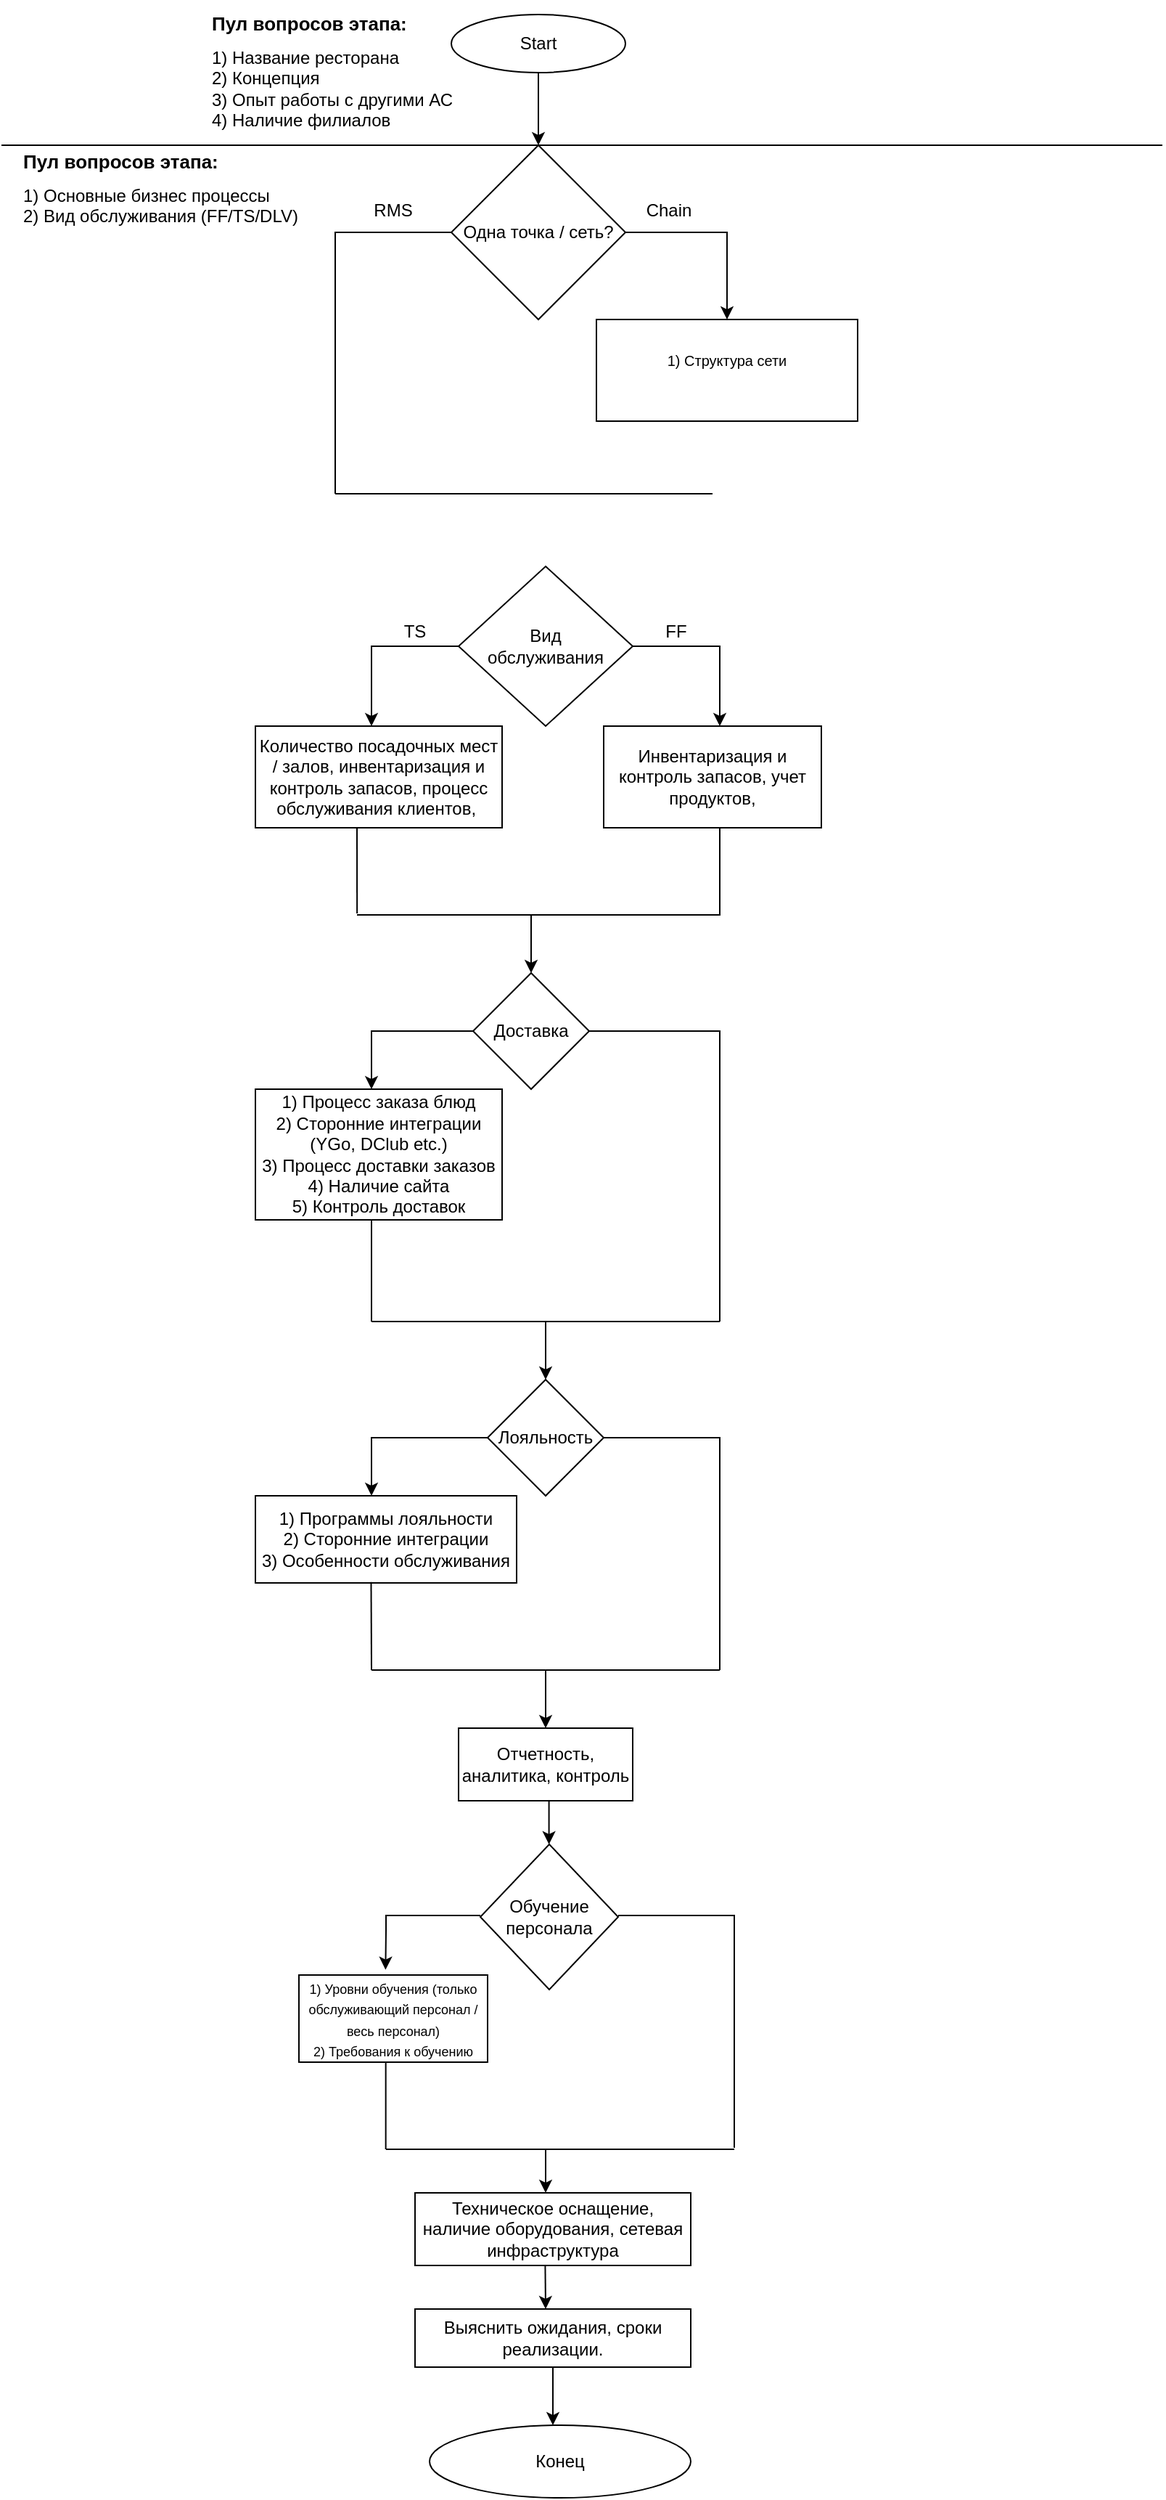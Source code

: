 <mxfile version="22.1.7" type="github">
  <diagram id="C5RBs43oDa-KdzZeNtuy" name="Page-1">
    <mxGraphModel dx="683" dy="355" grid="1" gridSize="10" guides="1" tooltips="1" connect="1" arrows="1" fold="1" page="1" pageScale="1" pageWidth="827" pageHeight="1169" math="0" shadow="0">
      <root>
        <mxCell id="WIyWlLk6GJQsqaUBKTNV-0" />
        <mxCell id="WIyWlLk6GJQsqaUBKTNV-1" parent="WIyWlLk6GJQsqaUBKTNV-0" />
        <mxCell id="uVAq0LSg07FsffcZLCgM-0" value="Start" style="ellipse;whiteSpace=wrap;html=1;" vertex="1" parent="WIyWlLk6GJQsqaUBKTNV-1">
          <mxGeometry x="320" y="30" width="120" height="40" as="geometry" />
        </mxCell>
        <mxCell id="uVAq0LSg07FsffcZLCgM-1" value="" style="endArrow=classic;html=1;rounded=0;exitX=0.5;exitY=1;exitDx=0;exitDy=0;entryX=0.5;entryY=0;entryDx=0;entryDy=0;" edge="1" parent="WIyWlLk6GJQsqaUBKTNV-1" source="uVAq0LSg07FsffcZLCgM-0" target="uVAq0LSg07FsffcZLCgM-2">
          <mxGeometry width="50" height="50" relative="1" as="geometry">
            <mxPoint x="390" y="410" as="sourcePoint" />
            <mxPoint x="390" y="120" as="targetPoint" />
          </mxGeometry>
        </mxCell>
        <mxCell id="uVAq0LSg07FsffcZLCgM-2" value="Одна точка / сеть?" style="rhombus;whiteSpace=wrap;html=1;" vertex="1" parent="WIyWlLk6GJQsqaUBKTNV-1">
          <mxGeometry x="320" y="120" width="120" height="120" as="geometry" />
        </mxCell>
        <mxCell id="uVAq0LSg07FsffcZLCgM-3" value="" style="endArrow=classic;html=1;rounded=0;exitX=1;exitY=0.5;exitDx=0;exitDy=0;" edge="1" parent="WIyWlLk6GJQsqaUBKTNV-1" source="uVAq0LSg07FsffcZLCgM-2">
          <mxGeometry width="50" height="50" relative="1" as="geometry">
            <mxPoint x="390" y="410" as="sourcePoint" />
            <mxPoint x="510" y="240" as="targetPoint" />
            <Array as="points">
              <mxPoint x="510" y="180" />
            </Array>
          </mxGeometry>
        </mxCell>
        <mxCell id="uVAq0LSg07FsffcZLCgM-5" value="RMS" style="text;html=1;strokeColor=none;fillColor=none;align=center;verticalAlign=middle;whiteSpace=wrap;rounded=0;" vertex="1" parent="WIyWlLk6GJQsqaUBKTNV-1">
          <mxGeometry x="250" y="150" width="60" height="30" as="geometry" />
        </mxCell>
        <mxCell id="uVAq0LSg07FsffcZLCgM-6" value="Chain" style="text;html=1;strokeColor=none;fillColor=none;align=center;verticalAlign=middle;whiteSpace=wrap;rounded=0;" vertex="1" parent="WIyWlLk6GJQsqaUBKTNV-1">
          <mxGeometry x="440" y="150" width="60" height="30" as="geometry" />
        </mxCell>
        <mxCell id="uVAq0LSg07FsffcZLCgM-16" style="edgeStyle=orthogonalEdgeStyle;rounded=0;orthogonalLoop=1;jettySize=auto;html=1;exitX=0;exitY=0.5;exitDx=0;exitDy=0;" edge="1" parent="WIyWlLk6GJQsqaUBKTNV-1" source="uVAq0LSg07FsffcZLCgM-7">
          <mxGeometry relative="1" as="geometry">
            <mxPoint x="325" y="465" as="targetPoint" />
          </mxGeometry>
        </mxCell>
        <mxCell id="uVAq0LSg07FsffcZLCgM-7" value="Вид&lt;br&gt;обслуживания" style="rhombus;whiteSpace=wrap;html=1;" vertex="1" parent="WIyWlLk6GJQsqaUBKTNV-1">
          <mxGeometry x="325" y="410" width="120" height="110" as="geometry" />
        </mxCell>
        <mxCell id="uVAq0LSg07FsffcZLCgM-8" value="" style="endArrow=classic;html=1;rounded=0;exitX=0;exitY=0.5;exitDx=0;exitDy=0;" edge="1" parent="WIyWlLk6GJQsqaUBKTNV-1" source="uVAq0LSg07FsffcZLCgM-7">
          <mxGeometry width="50" height="50" relative="1" as="geometry">
            <mxPoint x="535" y="580" as="sourcePoint" />
            <mxPoint x="265" y="520" as="targetPoint" />
            <Array as="points">
              <mxPoint x="265" y="465" />
            </Array>
          </mxGeometry>
        </mxCell>
        <mxCell id="uVAq0LSg07FsffcZLCgM-9" value="" style="endArrow=classic;html=1;rounded=0;exitX=1;exitY=0.5;exitDx=0;exitDy=0;" edge="1" parent="WIyWlLk6GJQsqaUBKTNV-1" source="uVAq0LSg07FsffcZLCgM-7">
          <mxGeometry width="50" height="50" relative="1" as="geometry">
            <mxPoint x="535" y="580" as="sourcePoint" />
            <mxPoint x="505" y="520" as="targetPoint" />
            <Array as="points">
              <mxPoint x="505" y="465" />
            </Array>
          </mxGeometry>
        </mxCell>
        <mxCell id="uVAq0LSg07FsffcZLCgM-10" value="&lt;h1 style=&quot;font-size: 13px;&quot;&gt;Пул вопросов этапа:&lt;/h1&gt;&lt;div&gt;1) Название ресторана&lt;/div&gt;&lt;div&gt;2) Концепция&lt;/div&gt;&lt;div&gt;3) Опыт работы с другими АС&lt;/div&gt;&lt;div&gt;4) Наличие филиалов&lt;/div&gt;" style="text;html=1;strokeColor=none;fillColor=none;spacing=5;spacingTop=-20;whiteSpace=wrap;overflow=hidden;rounded=0;" vertex="1" parent="WIyWlLk6GJQsqaUBKTNV-1">
          <mxGeometry x="150" y="30" width="290" height="80" as="geometry" />
        </mxCell>
        <mxCell id="uVAq0LSg07FsffcZLCgM-11" value="" style="endArrow=none;html=1;rounded=0;" edge="1" parent="WIyWlLk6GJQsqaUBKTNV-1">
          <mxGeometry width="50" height="50" relative="1" as="geometry">
            <mxPoint x="10" y="120" as="sourcePoint" />
            <mxPoint x="810" y="120" as="targetPoint" />
          </mxGeometry>
        </mxCell>
        <mxCell id="uVAq0LSg07FsffcZLCgM-15" value="&lt;h1 style=&quot;font-size: 13px;&quot;&gt;Пул вопросов этапа:&lt;/h1&gt;&lt;div&gt;1) Основные бизнес процессы&lt;/div&gt;&lt;div&gt;2) Вид обслуживания (FF/TS/DLV)&lt;/div&gt;&lt;div&gt;&lt;br&gt;&lt;/div&gt;" style="text;html=1;strokeColor=none;fillColor=none;spacing=5;spacingTop=-20;whiteSpace=wrap;overflow=hidden;rounded=0;" vertex="1" parent="WIyWlLk6GJQsqaUBKTNV-1">
          <mxGeometry x="20" y="125" width="210" height="55" as="geometry" />
        </mxCell>
        <mxCell id="uVAq0LSg07FsffcZLCgM-17" value="FF" style="text;html=1;strokeColor=none;fillColor=none;align=center;verticalAlign=middle;whiteSpace=wrap;rounded=0;" vertex="1" parent="WIyWlLk6GJQsqaUBKTNV-1">
          <mxGeometry x="445" y="440" width="60" height="30" as="geometry" />
        </mxCell>
        <mxCell id="uVAq0LSg07FsffcZLCgM-18" value="TS" style="text;html=1;strokeColor=none;fillColor=none;align=center;verticalAlign=middle;whiteSpace=wrap;rounded=0;" vertex="1" parent="WIyWlLk6GJQsqaUBKTNV-1">
          <mxGeometry x="265" y="440" width="60" height="30" as="geometry" />
        </mxCell>
        <mxCell id="uVAq0LSg07FsffcZLCgM-27" value="Количество посадочных мест / залов, инвентаризация и контроль запасов, процесс обслуживания клиентов,&amp;nbsp;" style="rounded=0;whiteSpace=wrap;html=1;" vertex="1" parent="WIyWlLk6GJQsqaUBKTNV-1">
          <mxGeometry x="185" y="520" width="170" height="70" as="geometry" />
        </mxCell>
        <mxCell id="uVAq0LSg07FsffcZLCgM-28" value="Инвентаризация и контроль запасов, учет продуктов," style="rounded=0;whiteSpace=wrap;html=1;" vertex="1" parent="WIyWlLk6GJQsqaUBKTNV-1">
          <mxGeometry x="425" y="520" width="150" height="70" as="geometry" />
        </mxCell>
        <mxCell id="uVAq0LSg07FsffcZLCgM-32" value="" style="endArrow=none;html=1;rounded=0;entryX=0.5;entryY=1;entryDx=0;entryDy=0;" edge="1" parent="WIyWlLk6GJQsqaUBKTNV-1">
          <mxGeometry width="50" height="50" relative="1" as="geometry">
            <mxPoint x="255" y="650" as="sourcePoint" />
            <mxPoint x="505" y="590" as="targetPoint" />
            <Array as="points">
              <mxPoint x="505" y="650" />
            </Array>
          </mxGeometry>
        </mxCell>
        <mxCell id="uVAq0LSg07FsffcZLCgM-33" value="" style="endArrow=none;html=1;rounded=0;entryX=0.429;entryY=1.014;entryDx=0;entryDy=0;entryPerimeter=0;" edge="1" parent="WIyWlLk6GJQsqaUBKTNV-1">
          <mxGeometry width="50" height="50" relative="1" as="geometry">
            <mxPoint x="255.07" y="649.02" as="sourcePoint" />
            <mxPoint x="255.0" y="590" as="targetPoint" />
          </mxGeometry>
        </mxCell>
        <mxCell id="uVAq0LSg07FsffcZLCgM-34" value="" style="endArrow=classic;html=1;rounded=0;" edge="1" parent="WIyWlLk6GJQsqaUBKTNV-1">
          <mxGeometry width="50" height="50" relative="1" as="geometry">
            <mxPoint x="375" y="650" as="sourcePoint" />
            <mxPoint x="375" y="690" as="targetPoint" />
          </mxGeometry>
        </mxCell>
        <mxCell id="uVAq0LSg07FsffcZLCgM-35" value="Доставка" style="rhombus;whiteSpace=wrap;html=1;" vertex="1" parent="WIyWlLk6GJQsqaUBKTNV-1">
          <mxGeometry x="335" y="690" width="80" height="80" as="geometry" />
        </mxCell>
        <mxCell id="uVAq0LSg07FsffcZLCgM-36" value="" style="endArrow=classic;html=1;rounded=0;exitX=0;exitY=0.5;exitDx=0;exitDy=0;" edge="1" parent="WIyWlLk6GJQsqaUBKTNV-1" source="uVAq0LSg07FsffcZLCgM-35">
          <mxGeometry width="50" height="50" relative="1" as="geometry">
            <mxPoint x="535" y="660" as="sourcePoint" />
            <mxPoint x="265" y="770" as="targetPoint" />
            <Array as="points">
              <mxPoint x="265" y="730" />
            </Array>
          </mxGeometry>
        </mxCell>
        <mxCell id="uVAq0LSg07FsffcZLCgM-37" value="1) Процесс заказа блюд&lt;br&gt;2) Сторонние интеграции (YGo, DClub etc.)&lt;br&gt;3) Процесс доставки заказов&lt;br&gt;4) Наличие сайта&lt;br&gt;5) Контроль доставок" style="rounded=0;whiteSpace=wrap;html=1;" vertex="1" parent="WIyWlLk6GJQsqaUBKTNV-1">
          <mxGeometry x="185" y="770" width="170" height="90" as="geometry" />
        </mxCell>
        <mxCell id="uVAq0LSg07FsffcZLCgM-41" value="" style="endArrow=none;html=1;rounded=0;exitX=1;exitY=0.5;exitDx=0;exitDy=0;" edge="1" parent="WIyWlLk6GJQsqaUBKTNV-1" source="uVAq0LSg07FsffcZLCgM-35">
          <mxGeometry width="50" height="50" relative="1" as="geometry">
            <mxPoint x="535" y="860" as="sourcePoint" />
            <mxPoint x="505" y="930" as="targetPoint" />
            <Array as="points">
              <mxPoint x="505" y="730" />
            </Array>
          </mxGeometry>
        </mxCell>
        <mxCell id="uVAq0LSg07FsffcZLCgM-42" value="" style="endArrow=none;html=1;rounded=0;exitX=0.5;exitY=1;exitDx=0;exitDy=0;" edge="1" parent="WIyWlLk6GJQsqaUBKTNV-1">
          <mxGeometry width="50" height="50" relative="1" as="geometry">
            <mxPoint x="265" y="860" as="sourcePoint" />
            <mxPoint x="265" y="930" as="targetPoint" />
            <Array as="points">
              <mxPoint x="265" y="900" />
            </Array>
          </mxGeometry>
        </mxCell>
        <mxCell id="uVAq0LSg07FsffcZLCgM-43" value="" style="endArrow=none;html=1;rounded=0;" edge="1" parent="WIyWlLk6GJQsqaUBKTNV-1">
          <mxGeometry width="50" height="50" relative="1" as="geometry">
            <mxPoint x="265" y="930" as="sourcePoint" />
            <mxPoint x="505" y="930" as="targetPoint" />
          </mxGeometry>
        </mxCell>
        <mxCell id="uVAq0LSg07FsffcZLCgM-44" value="" style="endArrow=classic;html=1;rounded=0;" edge="1" parent="WIyWlLk6GJQsqaUBKTNV-1">
          <mxGeometry width="50" height="50" relative="1" as="geometry">
            <mxPoint x="385" y="930" as="sourcePoint" />
            <mxPoint x="385" y="970" as="targetPoint" />
          </mxGeometry>
        </mxCell>
        <mxCell id="uVAq0LSg07FsffcZLCgM-46" value="Лояльность" style="rhombus;whiteSpace=wrap;html=1;" vertex="1" parent="WIyWlLk6GJQsqaUBKTNV-1">
          <mxGeometry x="345" y="970" width="80" height="80" as="geometry" />
        </mxCell>
        <mxCell id="uVAq0LSg07FsffcZLCgM-47" value="" style="endArrow=classic;html=1;rounded=0;exitX=0;exitY=0.5;exitDx=0;exitDy=0;" edge="1" parent="WIyWlLk6GJQsqaUBKTNV-1" source="uVAq0LSg07FsffcZLCgM-46">
          <mxGeometry width="50" height="50" relative="1" as="geometry">
            <mxPoint x="345" y="1030" as="sourcePoint" />
            <mxPoint x="265" y="1050" as="targetPoint" />
            <Array as="points">
              <mxPoint x="265" y="1010" />
            </Array>
          </mxGeometry>
        </mxCell>
        <mxCell id="uVAq0LSg07FsffcZLCgM-48" value="1) Программы лояльности&lt;br&gt;2) Сторонние интеграции&lt;br&gt;3) Особенности обслуживания" style="rounded=0;whiteSpace=wrap;html=1;" vertex="1" parent="WIyWlLk6GJQsqaUBKTNV-1">
          <mxGeometry x="185" y="1050" width="180" height="60" as="geometry" />
        </mxCell>
        <mxCell id="uVAq0LSg07FsffcZLCgM-49" value="" style="endArrow=none;html=1;rounded=0;exitX=1;exitY=0.5;exitDx=0;exitDy=0;" edge="1" parent="WIyWlLk6GJQsqaUBKTNV-1">
          <mxGeometry width="50" height="50" relative="1" as="geometry">
            <mxPoint x="425" y="1010" as="sourcePoint" />
            <mxPoint x="505" y="1170" as="targetPoint" />
            <Array as="points">
              <mxPoint x="505" y="1010" />
            </Array>
          </mxGeometry>
        </mxCell>
        <mxCell id="uVAq0LSg07FsffcZLCgM-50" value="" style="endArrow=none;html=1;rounded=0;" edge="1" parent="WIyWlLk6GJQsqaUBKTNV-1">
          <mxGeometry width="50" height="50" relative="1" as="geometry">
            <mxPoint x="265" y="1170" as="sourcePoint" />
            <mxPoint x="505" y="1170" as="targetPoint" />
          </mxGeometry>
        </mxCell>
        <mxCell id="uVAq0LSg07FsffcZLCgM-51" value="" style="endArrow=none;html=1;rounded=0;entryX=0.443;entryY=0.989;entryDx=0;entryDy=0;entryPerimeter=0;" edge="1" parent="WIyWlLk6GJQsqaUBKTNV-1" target="uVAq0LSg07FsffcZLCgM-48">
          <mxGeometry width="50" height="50" relative="1" as="geometry">
            <mxPoint x="265" y="1170" as="sourcePoint" />
            <mxPoint x="425" y="1040" as="targetPoint" />
          </mxGeometry>
        </mxCell>
        <mxCell id="uVAq0LSg07FsffcZLCgM-52" value="" style="endArrow=classic;html=1;rounded=0;" edge="1" parent="WIyWlLk6GJQsqaUBKTNV-1">
          <mxGeometry width="50" height="50" relative="1" as="geometry">
            <mxPoint x="385" y="1170" as="sourcePoint" />
            <mxPoint x="385" y="1210" as="targetPoint" />
          </mxGeometry>
        </mxCell>
        <mxCell id="uVAq0LSg07FsffcZLCgM-53" value="Отчетность, аналитика, контроль" style="rounded=0;whiteSpace=wrap;html=1;" vertex="1" parent="WIyWlLk6GJQsqaUBKTNV-1">
          <mxGeometry x="325" y="1210" width="120" height="50" as="geometry" />
        </mxCell>
        <mxCell id="uVAq0LSg07FsffcZLCgM-54" style="edgeStyle=orthogonalEdgeStyle;rounded=0;orthogonalLoop=1;jettySize=auto;html=1;exitX=0.5;exitY=1;exitDx=0;exitDy=0;" edge="1" parent="WIyWlLk6GJQsqaUBKTNV-1" source="uVAq0LSg07FsffcZLCgM-53" target="uVAq0LSg07FsffcZLCgM-53">
          <mxGeometry relative="1" as="geometry" />
        </mxCell>
        <mxCell id="uVAq0LSg07FsffcZLCgM-56" value="" style="endArrow=classic;html=1;rounded=0;exitX=0.5;exitY=1;exitDx=0;exitDy=0;" edge="1" parent="WIyWlLk6GJQsqaUBKTNV-1">
          <mxGeometry width="50" height="50" relative="1" as="geometry">
            <mxPoint x="387.3" y="1260" as="sourcePoint" />
            <mxPoint x="387.3" y="1290" as="targetPoint" />
          </mxGeometry>
        </mxCell>
        <mxCell id="uVAq0LSg07FsffcZLCgM-58" value="Обучение персонала" style="rhombus;whiteSpace=wrap;html=1;" vertex="1" parent="WIyWlLk6GJQsqaUBKTNV-1">
          <mxGeometry x="340" y="1290" width="95" height="100" as="geometry" />
        </mxCell>
        <mxCell id="uVAq0LSg07FsffcZLCgM-59" value="" style="endArrow=classic;html=1;rounded=0;exitX=0;exitY=0.5;exitDx=0;exitDy=0;entryX=0.414;entryY=-0.044;entryDx=0;entryDy=0;entryPerimeter=0;" edge="1" parent="WIyWlLk6GJQsqaUBKTNV-1">
          <mxGeometry width="50" height="50" relative="1" as="geometry">
            <mxPoint x="340" y="1339" as="sourcePoint" />
            <mxPoint x="274.68" y="1376.36" as="targetPoint" />
            <Array as="points">
              <mxPoint x="275" y="1339" />
              <mxPoint x="275" y="1349" />
            </Array>
          </mxGeometry>
        </mxCell>
        <mxCell id="uVAq0LSg07FsffcZLCgM-61" value="&lt;font style=&quot;font-size: 9px;&quot;&gt;1) Уровни обучения (только обслуживающий персонал / весь персонал)&lt;br&gt;2) Требования к обучению&lt;br&gt;&lt;/font&gt;" style="rounded=0;whiteSpace=wrap;html=1;" vertex="1" parent="WIyWlLk6GJQsqaUBKTNV-1">
          <mxGeometry x="215" y="1380" width="130" height="60" as="geometry" />
        </mxCell>
        <mxCell id="uVAq0LSg07FsffcZLCgM-62" value="" style="endArrow=none;html=1;rounded=0;exitX=1;exitY=0.5;exitDx=0;exitDy=0;" edge="1" parent="WIyWlLk6GJQsqaUBKTNV-1">
          <mxGeometry width="50" height="50" relative="1" as="geometry">
            <mxPoint x="435" y="1339" as="sourcePoint" />
            <mxPoint x="515" y="1499" as="targetPoint" />
            <Array as="points">
              <mxPoint x="515" y="1339" />
            </Array>
          </mxGeometry>
        </mxCell>
        <mxCell id="uVAq0LSg07FsffcZLCgM-64" value="" style="endArrow=none;html=1;rounded=0;entryX=0.5;entryY=1;entryDx=0;entryDy=0;" edge="1" parent="WIyWlLk6GJQsqaUBKTNV-1">
          <mxGeometry width="50" height="50" relative="1" as="geometry">
            <mxPoint x="274.83" y="1500" as="sourcePoint" />
            <mxPoint x="274.83" y="1440" as="targetPoint" />
          </mxGeometry>
        </mxCell>
        <mxCell id="uVAq0LSg07FsffcZLCgM-65" value="" style="endArrow=none;html=1;rounded=0;" edge="1" parent="WIyWlLk6GJQsqaUBKTNV-1">
          <mxGeometry width="50" height="50" relative="1" as="geometry">
            <mxPoint x="515" y="1500" as="sourcePoint" />
            <mxPoint x="275" y="1500" as="targetPoint" />
          </mxGeometry>
        </mxCell>
        <mxCell id="uVAq0LSg07FsffcZLCgM-66" value="" style="endArrow=classic;html=1;rounded=0;" edge="1" parent="WIyWlLk6GJQsqaUBKTNV-1">
          <mxGeometry width="50" height="50" relative="1" as="geometry">
            <mxPoint x="385" y="1500" as="sourcePoint" />
            <mxPoint x="385" y="1530" as="targetPoint" />
          </mxGeometry>
        </mxCell>
        <mxCell id="uVAq0LSg07FsffcZLCgM-68" value="Техническое оснащение, наличие оборудования, сетевая инфраструктура" style="rounded=0;whiteSpace=wrap;html=1;" vertex="1" parent="WIyWlLk6GJQsqaUBKTNV-1">
          <mxGeometry x="295" y="1530" width="190" height="50" as="geometry" />
        </mxCell>
        <mxCell id="uVAq0LSg07FsffcZLCgM-69" value="" style="endArrow=classic;html=1;rounded=0;exitX=0.5;exitY=1;exitDx=0;exitDy=0;" edge="1" parent="WIyWlLk6GJQsqaUBKTNV-1">
          <mxGeometry width="50" height="50" relative="1" as="geometry">
            <mxPoint x="384.71" y="1580" as="sourcePoint" />
            <mxPoint x="385" y="1610" as="targetPoint" />
          </mxGeometry>
        </mxCell>
        <mxCell id="uVAq0LSg07FsffcZLCgM-70" value="Выяснить ожидания, сроки реализации." style="rounded=0;whiteSpace=wrap;html=1;" vertex="1" parent="WIyWlLk6GJQsqaUBKTNV-1">
          <mxGeometry x="295" y="1610" width="190" height="40" as="geometry" />
        </mxCell>
        <mxCell id="uVAq0LSg07FsffcZLCgM-71" value="" style="endArrow=classic;html=1;rounded=0;exitX=0.5;exitY=1;exitDx=0;exitDy=0;" edge="1" parent="WIyWlLk6GJQsqaUBKTNV-1" source="uVAq0LSg07FsffcZLCgM-70">
          <mxGeometry width="50" height="50" relative="1" as="geometry">
            <mxPoint x="245" y="1490" as="sourcePoint" />
            <mxPoint x="390" y="1690" as="targetPoint" />
          </mxGeometry>
        </mxCell>
        <mxCell id="uVAq0LSg07FsffcZLCgM-72" value="Конец" style="ellipse;whiteSpace=wrap;html=1;" vertex="1" parent="WIyWlLk6GJQsqaUBKTNV-1">
          <mxGeometry x="305" y="1690" width="180" height="50" as="geometry" />
        </mxCell>
        <mxCell id="uVAq0LSg07FsffcZLCgM-73" value="" style="endArrow=none;html=1;rounded=0;entryX=0;entryY=0.5;entryDx=0;entryDy=0;" edge="1" parent="WIyWlLk6GJQsqaUBKTNV-1" target="uVAq0LSg07FsffcZLCgM-2">
          <mxGeometry width="50" height="50" relative="1" as="geometry">
            <mxPoint x="240" y="360" as="sourcePoint" />
            <mxPoint x="150" y="190" as="targetPoint" />
            <Array as="points">
              <mxPoint x="240" y="180" />
            </Array>
          </mxGeometry>
        </mxCell>
        <mxCell id="uVAq0LSg07FsffcZLCgM-74" value="" style="endArrow=none;html=1;rounded=0;" edge="1" parent="WIyWlLk6GJQsqaUBKTNV-1">
          <mxGeometry width="50" height="50" relative="1" as="geometry">
            <mxPoint x="240" y="360" as="sourcePoint" />
            <mxPoint x="500" y="360" as="targetPoint" />
          </mxGeometry>
        </mxCell>
        <mxCell id="uVAq0LSg07FsffcZLCgM-75" value="&lt;font size=&quot;1&quot;&gt;1) Структура сети&lt;br&gt;&lt;br&gt;&lt;/font&gt;" style="rounded=0;whiteSpace=wrap;html=1;" vertex="1" parent="WIyWlLk6GJQsqaUBKTNV-1">
          <mxGeometry x="420" y="240" width="180" height="70" as="geometry" />
        </mxCell>
      </root>
    </mxGraphModel>
  </diagram>
</mxfile>
